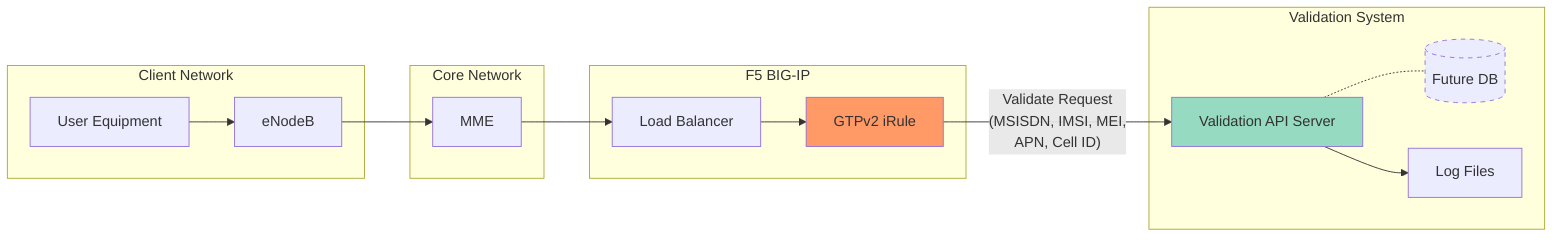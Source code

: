 flowchart LR
    subgraph Client Network
        UE[User Equipment]
        eNB[eNodeB]
    end
    
    subgraph Core Network
        MME[MME]
    end
    
    subgraph F5 BIG-IP
        LB[Load Balancer]
        iRule[GTPv2 iRule]
    end
    
    subgraph Validation System
        API[Validation API Server]
        DB[(Future DB)]
        LOG[Log Files]
    end
    
    UE --> eNB
    eNB --> MME
    MME --> LB
    LB --> iRule
    iRule -- "Validate Request\n(MSISDN, IMSI, MEI,\nAPN, Cell ID)" --> API
    API --> LOG
    API -.- DB
    
    style iRule fill:#f96
    style API fill:#95DAC1
    style DB stroke-dasharray: 5 5